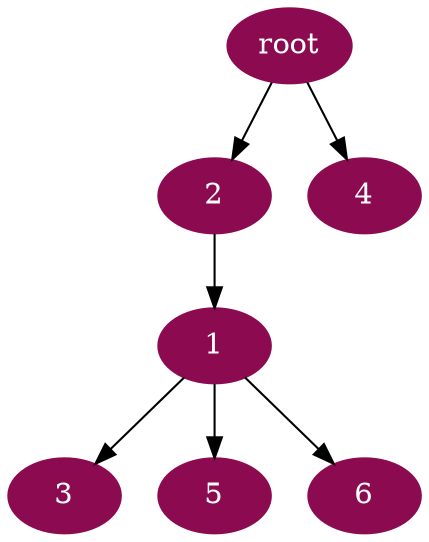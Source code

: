 digraph G {
node [color=deeppink4, style=filled, fontcolor=white];
2 -> 1;
"root" -> 2;
1 -> 3;
"root" -> 4;
1 -> 5;
1 -> 6;
}
